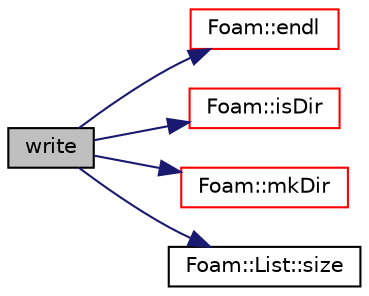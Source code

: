 digraph "write"
{
  bgcolor="transparent";
  edge [fontname="Helvetica",fontsize="10",labelfontname="Helvetica",labelfontsize="10"];
  node [fontname="Helvetica",fontsize="10",shape=record];
  rankdir="LR";
  Node1 [label="write",height=0.2,width=0.4,color="black", fillcolor="grey75", style="filled", fontcolor="black"];
  Node1 -> Node2 [color="midnightblue",fontsize="10",style="solid",fontname="Helvetica"];
  Node2 [label="Foam::endl",height=0.2,width=0.4,color="red",URL="$a10725.html#a2db8fe02a0d3909e9351bb4275b23ce4",tooltip="Add newline and flush stream. "];
  Node1 -> Node3 [color="midnightblue",fontsize="10",style="solid",fontname="Helvetica"];
  Node3 [label="Foam::isDir",height=0.2,width=0.4,color="red",URL="$a10725.html#a9c9cf5d33b9c5961f835aefe5d860c5a",tooltip="Does the name exist as a DIRECTORY in the file system? "];
  Node1 -> Node4 [color="midnightblue",fontsize="10",style="solid",fontname="Helvetica"];
  Node4 [label="Foam::mkDir",height=0.2,width=0.4,color="red",URL="$a10725.html#a2ae410f2311adf94d66451b7423fdf4e",tooltip="Make a directory and return an error if it could not be created. "];
  Node1 -> Node5 [color="midnightblue",fontsize="10",style="solid",fontname="Helvetica"];
  Node5 [label="Foam::List::size",height=0.2,width=0.4,color="black",URL="$a01364.html#a8a5f6fa29bd4b500caf186f60245b384",tooltip="Override size to be inconsistent with allocated storage. "];
}
